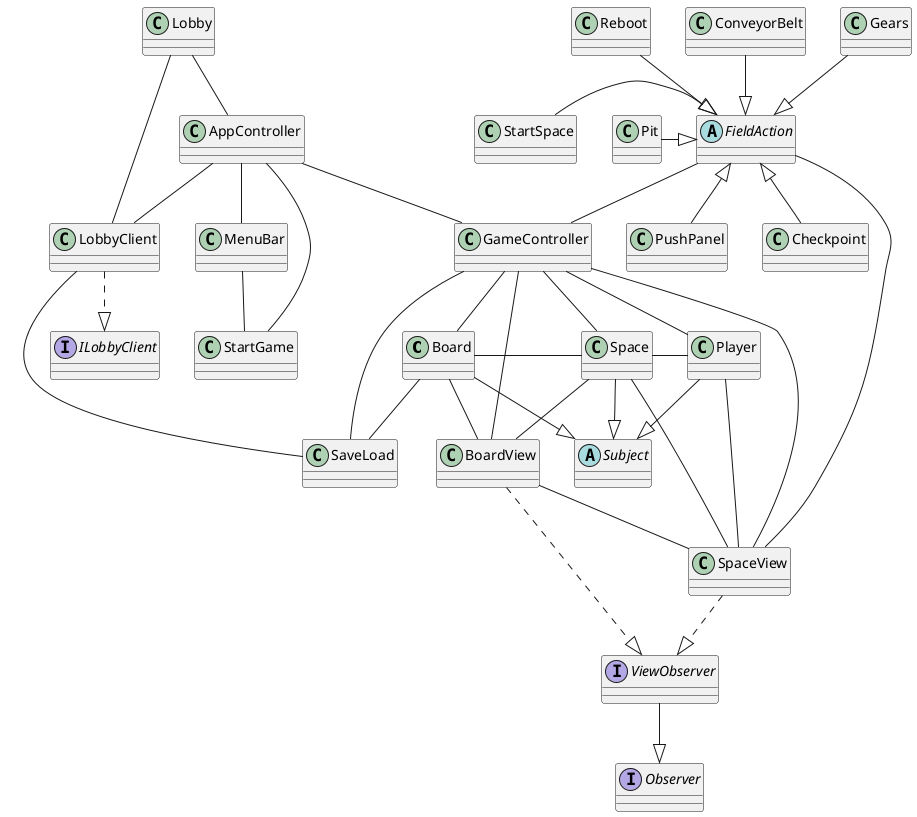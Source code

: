 @startuml
'https://plantuml.com/class-diagram

class Board
class Player
class Space
class GameController
class AppController
interface ViewObserver
class LobbyClient
class SaveLoad
class BoardView
class SpaceView
class MenuBar
class StartGame
abstract class FieldAction
interface Observer
abstract class Subject
class Reboot
class StartSpace
class ConveyorBelt
class Pit
class Gears
class Checkpoint
class PushPanel
class Lobby
interface ILobbyClient


AppController - StartGame
AppController -- GameController
AppController --  LobbyClient
GameController  -- Board
GameController --  BoardView
GameController -- SaveLoad
BoardView  ..|>  ViewObserver
SpaceView ..|> ViewObserver
AppController -- MenuBar
Board -- BoardView
LobbyClient -- SaveLoad
Board -- SaveLoad
ViewObserver --|> Observer
Reboot --|> FieldAction
StartSpace -|> FieldAction
ConveyorBelt --|> FieldAction
Pit -|> FieldAction
Gears --|> FieldAction
FieldAction <|-- Checkpoint
FieldAction <|-- PushPanel
LobbyClient ..|> ILobbyClient
Lobby -- LobbyClient
Lobby -- AppController
Board --|> Subject
Player --|> Subject
Space --|> Subject
Board - Space
Space - Player
Player -- SpaceView
Space -- SpaceView
Space -- BoardView
GameController -- Space
GameController -- Player
FieldAction -- GameController
BoardView -- SpaceView
MenuBar -- StartGame
FieldAction - SpaceView
GameController -- SpaceView

@enduml